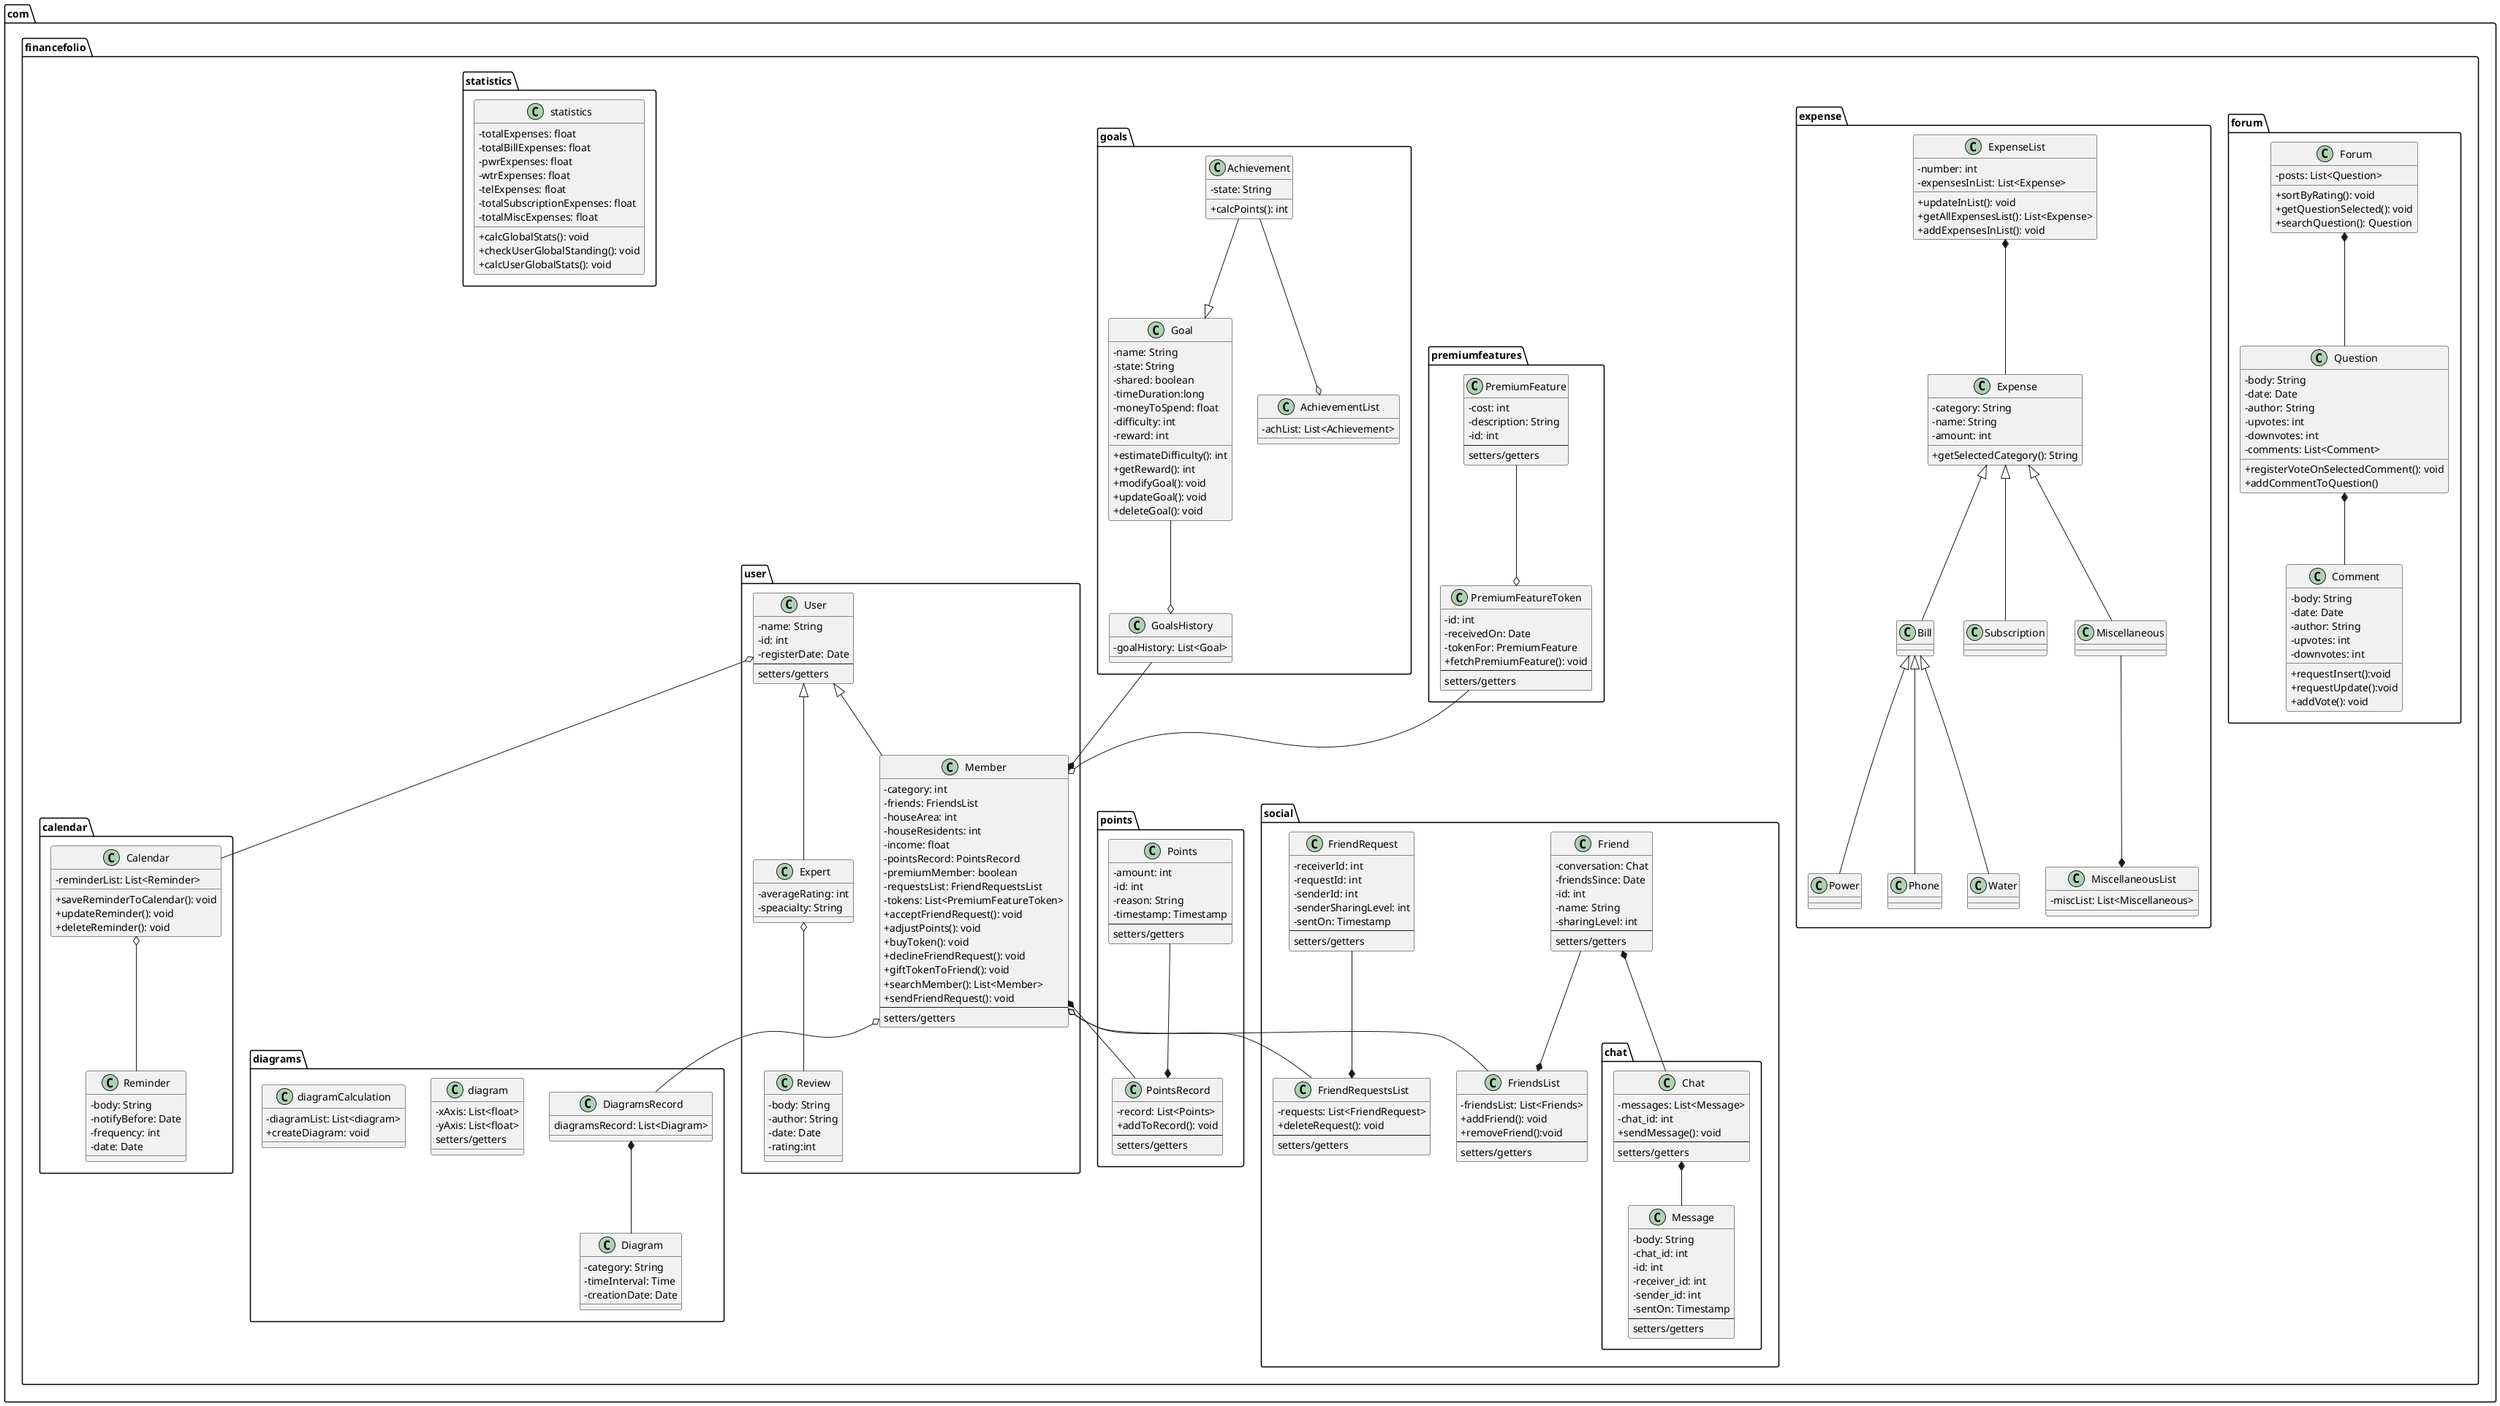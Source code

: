 @startuml Class Diagram
skinparam classAttributeIconSize 0
' package Declarations
package com.financefolio.forum{ 
    class Forum {
     -posts: List<Question>
     +sortByRating(): void
     +getQuestionSelected(): void
     +searchQuestion(): Question
    '  +addCommentToQuestion(): void
    }

    class Question{
        -body: String
        -date: Date
        -author: String
        -upvotes: int
        -downvotes: int
        -comments: List<Comment>
        +registerVoteOnSelectedComment(): void
        +addCommentToQuestion()
        ' +requestInsert():void
        ' +requestUpdate():void
        ' +addVote(): void
    }

    class Comment{
        -body: String
        -date: Date
        -author: String
        -upvotes: int
        -downvotes: int
        +requestInsert():void
        +requestUpdate():void
        +addVote(): void
    }
}

package com.financefolio.calendar{ 
    class Calendar{
        -reminderList: List<Reminder>
        +saveReminderToCalendar(): void
        +updateReminder(): void
        +deleteReminder(): void
    }

    class Reminder{
        -body: String
        -notifyBefore: Date
        -frequency: int
        -date: Date
    }
}

package com.financefolio.user{
    class User{
        -name: String
        -id: int
        -registerDate: Date
        --
        setters/getters
    }

    class Expert{
        -averageRating: int
        -speacialty: String
    }

    class Member{
        -category: int
        -friends: FriendsList
        -houseArea: int
        -houseResidents: int
        -income: float
        -pointsRecord: PointsRecord
        -premiumMember: boolean
        -requestsList: FriendRequestsList
        -tokens: List<PremiumFeatureToken>
        +acceptFriendRequest(): void
        +adjustPoints(): void
        +buyToken(): void
        +declineFriendRequest(): void
        +giftTokenToFriend(): void
        +searchMember(): List<Member>
        +sendFriendRequest(): void
        --
        setters/getters
    }

    class Review{
        -body: String
        -author: String
        -date: Date
        -rating:int
    }
}

package com.financefolio.premiumfeatures{
    class PremiumFeature{
        -cost: int
        -description: String
        -id: int
        --
        setters/getters
    }

    class PremiumFeatureToken{
        -id: int
        -receivedOn: Date
        -tokenFor: PremiumFeature
        +fetchPremiumFeature(): void
        --
        setters/getters
    }
}
' premiumfeatures package relations
PremiumFeature --o PremiumFeatureToken
PremiumFeatureToken --o Member

package com.financefolio.points{ 
    class PointsRecord{
        -record: List<Points>
        +addToRecord(): void
        --
        setters/getters
    }
    class Points{
        -amount: int
        -id: int
        -reason: String
        -timestamp: Timestamp
        --
        setters/getters
    }
}
' points package relations
Points --* PointsRecord
Member *-- PointsRecord

package com.financefolio.social{ 
    package com.financefolio.social.chat{ 
        class Chat{
            -messages: List<Message>
            -chat_id: int
            +sendMessage(): void
            --
            setters/getters
        }

        class Message{
            -body: String
            -chat_id: int
            -id: int
            -receiver_id: int
            -sender_id: int
            -sentOn: Timestamp
            --
            setters/getters
        }
    }
    ' chat package relations
    Chat *-- Message
    Friend *-- Chat

    class FriendRequest{
        -receiverId: int
        -requestId: int
        -senderId: int
        -senderSharingLevel: int
        -sentOn: Timestamp
        --
        setters/getters
    }
    class FriendRequestsList{
        -requests: List<FriendRequest>
        +deleteRequest(): void
        --
        setters/getters
    }
    class FriendsList{
        -friendsList: List<Friends>
        +addFriend(): void
        +removeFriend():void
        --
        setters/getters
    }
    class Friend{
        -conversation: Chat
        -friendsSince: Date
        -id: int
        -name: String
        -sharingLevel: int
        --
        setters/getters
    }
}
'social  package relations
Friend --* FriendsList
FriendRequest --* FriendRequestsList
Member o--FriendRequestsList
Member o--FriendsList

package com.financefolio.diagrams{
    class DiagramsRecord{
        diagramsRecord: List<Diagram>
    }
    
    class Diagram{
        -category: String
        -timeInterval: Time
        -creationDate: Date
    }
}

package com.financefolio.expense{
    class Expense{
        ' -name: String'
        -category: String
        -name: String
        -amount: int
        +getSelectedCategory(): String 
    }

    class Subscription{
    }

    class Miscellaneous{

    }

    class MiscellaneousList{
        -miscList: List<Miscellaneous>
    }

    class Bill{

    }

    class Power{ 
    }

    class Phone{
    }

    class Water{
    }

    class ExpenseList{
        -number: int
        -expensesInList: List<Expense>
        +updateInList(): void
        +getAllExpensesList(): List<Expense>
        +addExpensesInList(): void
    }
}

package com.financefolio.goals{
    class Goal{
        -name: String
        -state: String
        -shared: boolean
        -timeDuration:long
        -moneyToSpend: float
        -difficulty: int
        -reward: int
        +estimateDifficulty(): int
        +getReward(): int
        +modifyGoal(): void
        +updateGoal(): void
        +deleteGoal(): void       
    }

    class Achievement{
        -state: String
        +calcPoints(): int
    }

    class AchievementList{ 
        -achList: List<Achievement>
    }

    class GoalsHistory{ 
        -goalHistory: List<Goal>
    }
}

package com.financefolio.statistics
{
    class statistics
    {
        -totalExpenses: float
        -totalBillExpenses: float
        -pwrExpenses: float
        -wtrExpenses: float
        -telExpenses: float
        -totalSubscriptionExpenses: float
        -totalMiscExpenses: float
        +calcGlobalStats(): void
        +checkUserGlobalStanding(): void
        +calcUserGlobalStats(): void
    }
}

package com.financefolio.diagrams
{
    class diagram
    {
        -xAxis: List<float>
        -yAxis: List<float>
        setters/getters                                           
    }
    class diagramCalculation
    {
        -diagramList: List<diagram>
        +createDiagram: void

    }
}


' forum package relations
Forum *-- Question
Question *-- Comment

' calendar package relations
Calendar o-- Reminder
User o-- Calendar

' user package relations
User <|-- Member
User <|-- Expert
Expert o-- Review

'diagrams package relations 
DiagramsRecord *-- Diagram
Member o-- DiagramsRecord

'goals package relations
GoalsHistory --* Member
Goal --o GoalsHistory
Achievement --o AchievementList
Achievement --|> Goal

'expense package relations
Expense <|-- Miscellaneous
Expense <|-- Bill
Bill <|-- Power
Bill <|-- Water
Bill <|-- Phone
Miscellaneous --* MiscellaneousList
Expense <|-- Subscription
ExpenseList *-- Expense

newpage

package com.financefolio.dao{
    interface DAO{
        +get(): Optional <T>
        +getAll(): Optinal <List<T>> 
        +save(): void
        +update(): void
        +delete(): void
    }
    class MemberDAO{
        -db_url: String
        -password: String
        -usrname: String
        +connect(): Connection
        +get(): Optional <Member>
        +getAll(): Optinal <List<Member>> 
        +save(): void
        +update(): void
        +delete(): void
    }
    class MessageDAO{
        -db_url: String
        -password: String
        -usrname: String
        +connect(): Connection
        +get(): Optional <Message>
        +getAll(): Optinal <List<Message>> 
        +save(): void
        +update(): void
        +delete(): void
    }

    class FriendRequestDAO{
        -db_url: String
        -password: String
        -usrname: String
        +connect(): Connection
        +get(): Optional <FriendRequest>
        +getAll(): Optinal <List<FriendRequest>> 
        +save(): void
        +update(): void
        +delete(): void
    }

    class FriendDAO{
        -db_url: String
        -password: String
        -usrname: String
        +connect(): Connection
        +get(): Optional <Friend>
        +getAll(): Optinal <List<Friend>> 
        +save(): void
        +update(): void
        +delete(): void
    }
    class QuestionDAO{
        -db_url: String
        -password: String
        -usrname: String
        +connect(): Connection
        +get(): Optional <Question>
        +getAll(): Optinal <List<Question>> 
        +save(): void
        +update(): void
        +delete(): void
    }
    
    class CommentDAO{
        -db_url: String
        -password: String
        -usrname: String
        +connect(): Connection
        +get(): Optional <Comment>
        +getAll(): Optinal <List<Comment>> 
        +save(): void
        +update(): void
        +delete(): void
    }
    
    class PointsDAO{
        -db_url: String
        -password: String
        -usrname: String
        +connect(): Connection
        +get(): Optional <Points>
        +getAll(): Optinal <List<Points>> 
        +save(): void
        +update(): void
        +delete(): void
    }

    class PremiumFeatureTokenDAO{
        -db_url: String
        -password: String
        -usrname: String
        +connect(): Connection
        +get(): Optional <PremiumFeatureToken>
        +getAll(): Optinal <List<PremiumFeatureToken>> 
        +save(): void
        +update(): void
        +delete(): void
    }

    class PremiumFeatureDAO{
        -db_url: String
        -password: String
        -usrname: String
        +connect(): Connection
        +get(): Optional <PremiumFeature>
        +getAll(): Optinal <List<PremiumFeature>> 
        +save(): void
        +update(): void
        +delete(): void
    }
    class SubscriptionDAO{}
    
    class MiscellaneousDAO{}
    
    class PhoneDAO{}
    
    class PowerDAO{}
    
    class WaterDAO{}

    class GoalDAO{}

    class AchievementDAO{}

    class ReminderDAO{} 
}
'dao package relations
DAO <|.. QuestionDAO
DAO <|.. CommentDAO
DAO <|.. SubscriptionDAO
DAO <|.. MiscellaneousDAO
DAO <|.. PhoneDAO
DAO <|.. WaterDAO
DAO <|.. PowerDAO
DAO <|.. AchievementDAO
DAO <|.. GoalDAO
DAO <|.. ReminderDAO
DAO <|.. MessageDAO
DAO <|.. MemberDAO
DAO <|.. FriendDAO
DAO <|.. FriendRequestDAO
DAO <|.. PointsDAO
DAO <|.. PremiumFeatureDAO
DAO <|.. PremiumFeatureTokenDAO
' notes
@enduml